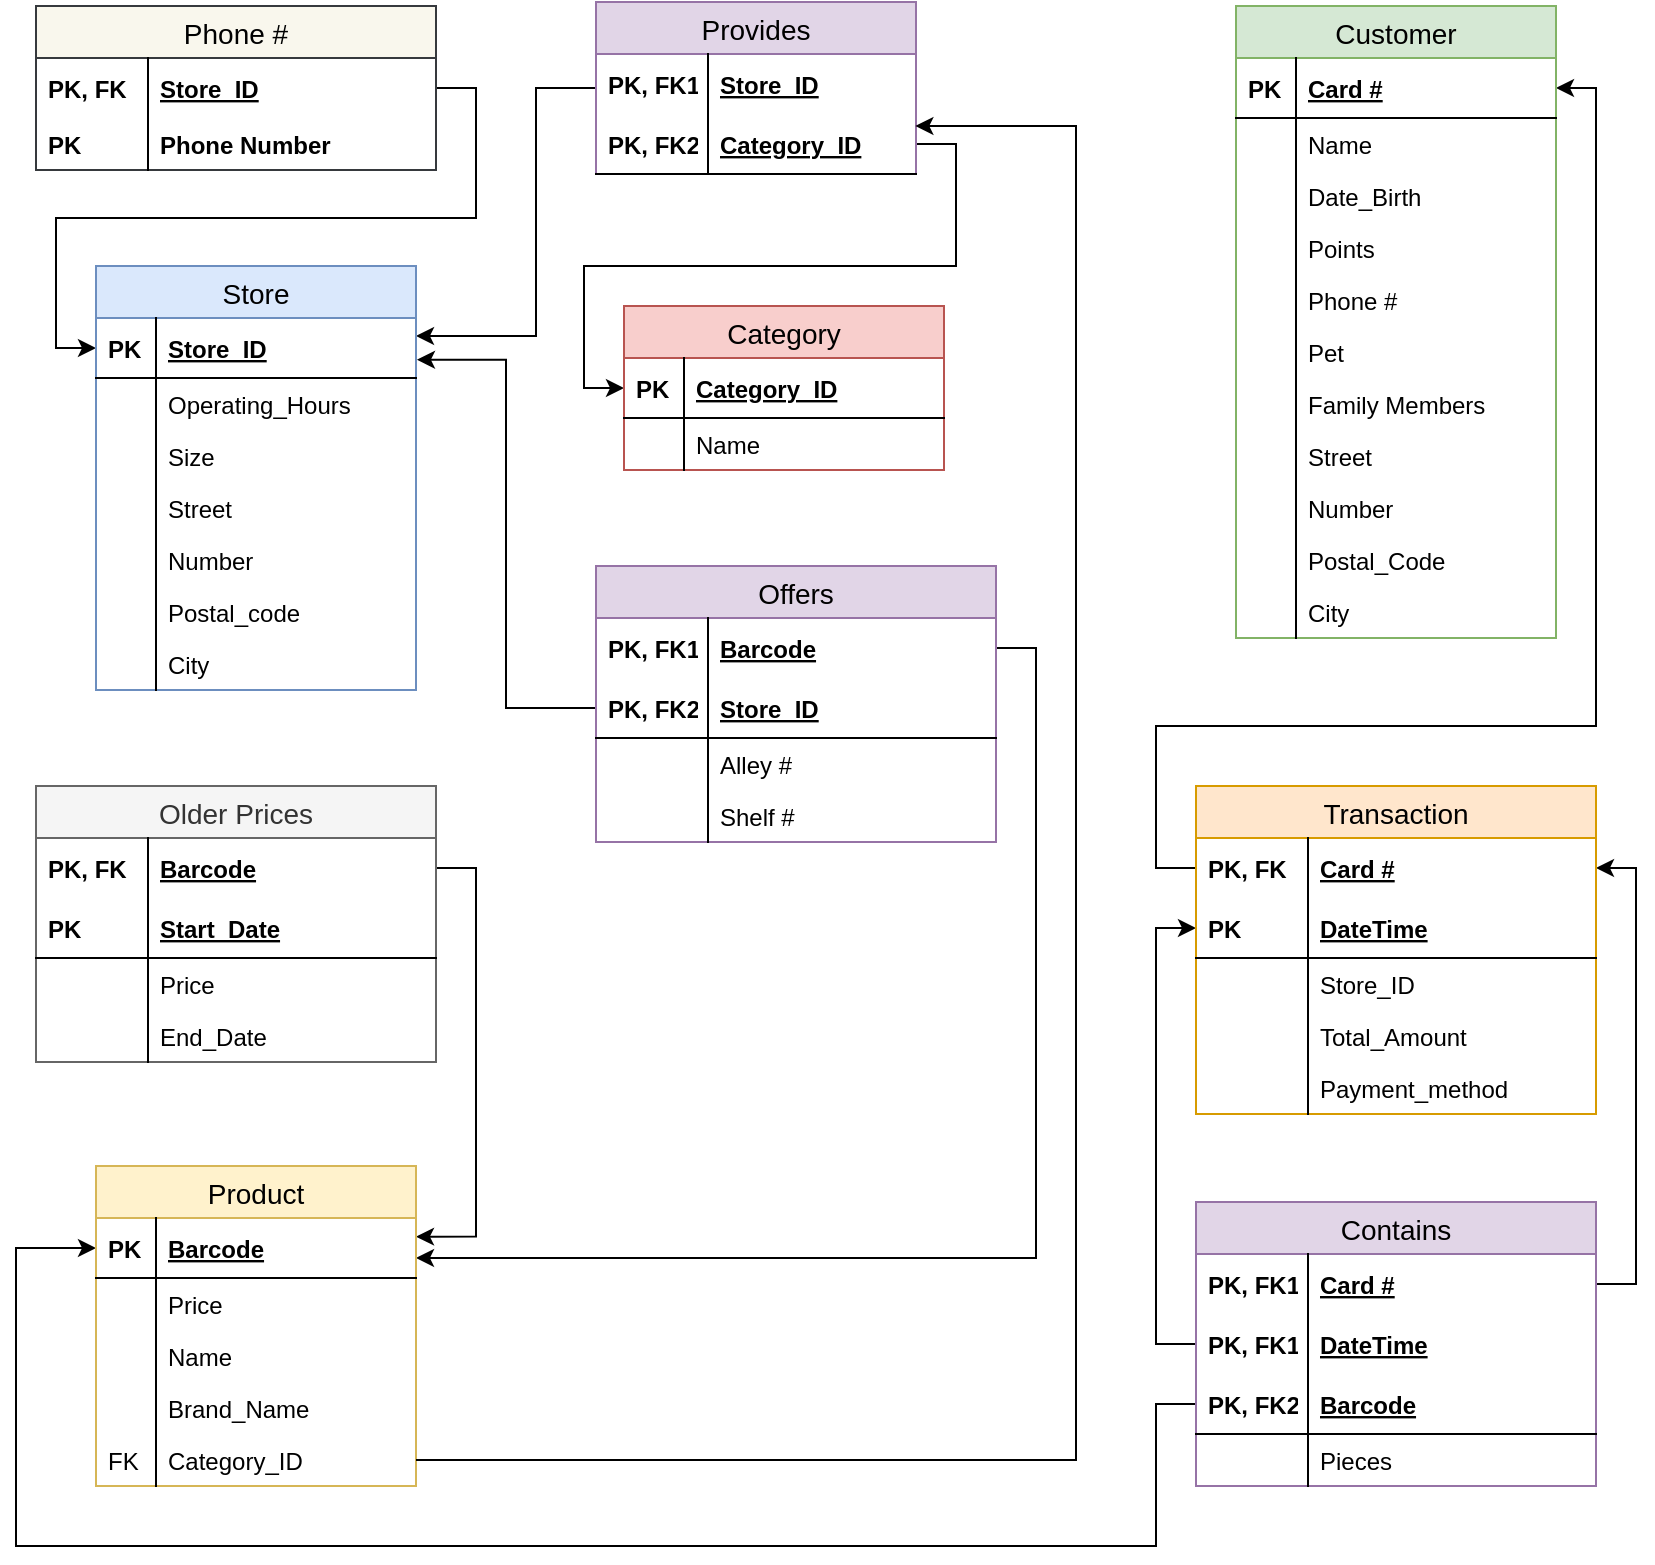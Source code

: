 <mxfile version="13.1.3" type="device"><diagram id="TGcDrDsY1pUwXdb_8PFH" name="Page-1"><mxGraphModel dx="1422" dy="800" grid="1" gridSize="10" guides="1" tooltips="1" connect="1" arrows="1" fold="1" page="1" pageScale="1" pageWidth="1169" pageHeight="827" math="0" shadow="0"><root><mxCell id="0"/><mxCell id="1" parent="0"/><mxCell id="J6gE3vwQ6Ek0CMkjX5mu-17" style="edgeStyle=orthogonalEdgeStyle;rounded=0;orthogonalLoop=1;jettySize=auto;html=1;" parent="1" source="J6gE3vwQ6Ek0CMkjX5mu-9" target="gZ84MOp9ESfSLqNSN3KG-2" edge="1"><mxGeometry relative="1" as="geometry"/></mxCell><mxCell id="J6gE3vwQ6Ek0CMkjX5mu-24" style="edgeStyle=orthogonalEdgeStyle;rounded=0;orthogonalLoop=1;jettySize=auto;html=1;entryX=1;entryY=0.311;entryDx=0;entryDy=0;entryPerimeter=0;" parent="1" source="gZ84MOp9ESfSLqNSN3KG-91" target="gZ84MOp9ESfSLqNSN3KG-53" edge="1"><mxGeometry relative="1" as="geometry"/></mxCell><mxCell id="J6gE3vwQ6Ek0CMkjX5mu-29" style="edgeStyle=orthogonalEdgeStyle;rounded=0;orthogonalLoop=1;jettySize=auto;html=1;entryX=1;entryY=0.3;entryDx=0;entryDy=0;entryPerimeter=0;" parent="1" source="gZ84MOp9ESfSLqNSN3KG-159" target="gZ84MOp9ESfSLqNSN3KG-2" edge="1"><mxGeometry relative="1" as="geometry"><mxPoint x="420" y="195" as="targetPoint"/><Array as="points"><mxPoint x="460" y="71"/><mxPoint x="460" y="195"/></Array></mxGeometry></mxCell><mxCell id="J6gE3vwQ6Ek0CMkjX5mu-27" style="edgeStyle=orthogonalEdgeStyle;rounded=0;orthogonalLoop=1;jettySize=auto;html=1;" parent="1" source="gZ84MOp9ESfSLqNSN3KG-162" target="gZ84MOp9ESfSLqNSN3KG-66" edge="1"><mxGeometry relative="1" as="geometry"/></mxCell><mxCell id="J6gE3vwQ6Ek0CMkjX5mu-31" style="edgeStyle=orthogonalEdgeStyle;rounded=0;orthogonalLoop=1;jettySize=auto;html=1;entryX=1.003;entryY=0.695;entryDx=0;entryDy=0;entryPerimeter=0;" parent="1" source="gZ84MOp9ESfSLqNSN3KG-151" target="gZ84MOp9ESfSLqNSN3KG-2" edge="1"><mxGeometry relative="1" as="geometry"/></mxCell><mxCell id="J6gE3vwQ6Ek0CMkjX5mu-33" style="edgeStyle=orthogonalEdgeStyle;rounded=0;orthogonalLoop=1;jettySize=auto;html=1;" parent="1" source="gZ84MOp9ESfSLqNSN3KG-149" edge="1"><mxGeometry relative="1" as="geometry"><mxPoint x="400" y="656" as="targetPoint"/><Array as="points"><mxPoint x="710" y="351"/><mxPoint x="710" y="656"/></Array></mxGeometry></mxCell><mxCell id="J6gE3vwQ6Ek0CMkjX5mu-34" style="edgeStyle=orthogonalEdgeStyle;rounded=0;orthogonalLoop=1;jettySize=auto;html=1;entryX=1;entryY=0.5;entryDx=0;entryDy=0;" parent="1" source="gZ84MOp9ESfSLqNSN3KG-103" target="gZ84MOp9ESfSLqNSN3KG-28" edge="1"><mxGeometry relative="1" as="geometry"><Array as="points"><mxPoint x="770" y="461"/><mxPoint x="770" y="390"/><mxPoint x="990" y="390"/><mxPoint x="990" y="71"/></Array></mxGeometry></mxCell><mxCell id="J6gE3vwQ6Ek0CMkjX5mu-36" style="edgeStyle=orthogonalEdgeStyle;rounded=0;orthogonalLoop=1;jettySize=auto;html=1;entryX=0;entryY=0.5;entryDx=0;entryDy=0;" parent="1" source="gZ84MOp9ESfSLqNSN3KG-166" target="gZ84MOp9ESfSLqNSN3KG-105" edge="1"><mxGeometry relative="1" as="geometry"><Array as="points"><mxPoint x="770" y="699"/><mxPoint x="770" y="491"/></Array></mxGeometry></mxCell><mxCell id="J6gE3vwQ6Ek0CMkjX5mu-35" style="edgeStyle=orthogonalEdgeStyle;rounded=0;orthogonalLoop=1;jettySize=auto;html=1;entryX=1;entryY=0.5;entryDx=0;entryDy=0;" parent="1" source="gZ84MOp9ESfSLqNSN3KG-167" target="gZ84MOp9ESfSLqNSN3KG-103" edge="1"><mxGeometry relative="1" as="geometry"><Array as="points"><mxPoint x="1010" y="669"/><mxPoint x="1010" y="461"/></Array></mxGeometry></mxCell><mxCell id="J6gE3vwQ6Ek0CMkjX5mu-37" style="edgeStyle=orthogonalEdgeStyle;rounded=0;orthogonalLoop=1;jettySize=auto;html=1;" parent="1" source="gZ84MOp9ESfSLqNSN3KG-173" target="gZ84MOp9ESfSLqNSN3KG-53" edge="1"><mxGeometry relative="1" as="geometry"><Array as="points"><mxPoint x="770" y="729"/><mxPoint x="770" y="800"/><mxPoint x="200" y="800"/><mxPoint x="200" y="651"/></Array></mxGeometry></mxCell><mxCell id="J6gE3vwQ6Ek0CMkjX5mu-8" value="Phone #" style="swimlane;fontStyle=0;childLayout=stackLayout;horizontal=1;startSize=26;horizontalStack=0;resizeParent=1;resizeParentMax=0;resizeLast=0;collapsible=1;marginBottom=0;align=center;fontSize=14;fillColor=#f9f7ed;strokeColor=#36393d;" parent="1" vertex="1"><mxGeometry x="210" y="30" width="200" height="82" as="geometry"/></mxCell><mxCell id="J6gE3vwQ6Ek0CMkjX5mu-9" value="Store_ID" style="shape=partialRectangle;top=0;left=0;right=0;bottom=0;align=left;verticalAlign=middle;fillColor=none;spacingLeft=60;spacingRight=4;overflow=hidden;rotatable=0;points=[[0,0.5],[1,0.5]];portConstraint=eastwest;dropTarget=0;fontStyle=5;fontSize=12;" parent="J6gE3vwQ6Ek0CMkjX5mu-8" vertex="1"><mxGeometry y="26" width="200" height="30" as="geometry"/></mxCell><mxCell id="J6gE3vwQ6Ek0CMkjX5mu-10" value="PK, FK" style="shape=partialRectangle;fontStyle=1;top=0;left=0;bottom=0;fillColor=none;align=left;verticalAlign=middle;spacingLeft=4;spacingRight=4;overflow=hidden;rotatable=0;points=[];portConstraint=eastwest;part=1;fontSize=12;" parent="J6gE3vwQ6Ek0CMkjX5mu-9" vertex="1" connectable="0"><mxGeometry width="56" height="30" as="geometry"/></mxCell><mxCell id="J6gE3vwQ6Ek0CMkjX5mu-13" value="Phone Number" style="shape=partialRectangle;top=0;left=0;right=0;bottom=0;align=left;verticalAlign=top;fillColor=none;spacingLeft=60;spacingRight=4;overflow=hidden;rotatable=0;points=[[0,0.5],[1,0.5]];portConstraint=eastwest;dropTarget=0;fontSize=12;fontStyle=1" parent="J6gE3vwQ6Ek0CMkjX5mu-8" vertex="1"><mxGeometry y="56" width="200" height="26" as="geometry"/></mxCell><mxCell id="J6gE3vwQ6Ek0CMkjX5mu-14" value="PK" style="shape=partialRectangle;top=0;left=0;bottom=0;fillColor=none;align=left;verticalAlign=top;spacingLeft=4;spacingRight=4;overflow=hidden;rotatable=0;points=[];portConstraint=eastwest;part=1;fontSize=12;fontStyle=1" parent="J6gE3vwQ6Ek0CMkjX5mu-13" vertex="1" connectable="0"><mxGeometry width="56" height="26" as="geometry"/></mxCell><mxCell id="gZ84MOp9ESfSLqNSN3KG-1" value="Store" style="swimlane;fontStyle=0;childLayout=stackLayout;horizontal=1;startSize=26;horizontalStack=0;resizeParent=1;resizeParentMax=0;resizeLast=0;collapsible=1;marginBottom=0;align=center;fontSize=14;fillColor=#dae8fc;strokeColor=#6c8ebf;" parent="1" vertex="1"><mxGeometry x="240" y="160" width="160" height="212" as="geometry"/></mxCell><mxCell id="gZ84MOp9ESfSLqNSN3KG-2" value="Store_ID" style="shape=partialRectangle;top=0;left=0;right=0;bottom=1;align=left;verticalAlign=middle;fillColor=none;spacingLeft=34;spacingRight=4;overflow=hidden;rotatable=0;points=[[0,0.5],[1,0.5]];portConstraint=eastwest;dropTarget=0;fontStyle=5;fontSize=12;" parent="gZ84MOp9ESfSLqNSN3KG-1" vertex="1"><mxGeometry y="26" width="160" height="30" as="geometry"/></mxCell><mxCell id="gZ84MOp9ESfSLqNSN3KG-3" value="PK" style="shape=partialRectangle;top=0;left=0;bottom=0;fillColor=none;align=left;verticalAlign=middle;spacingLeft=4;spacingRight=4;overflow=hidden;rotatable=0;points=[];portConstraint=eastwest;part=1;fontSize=12;fontStyle=1" parent="gZ84MOp9ESfSLqNSN3KG-2" vertex="1" connectable="0"><mxGeometry width="30" height="30" as="geometry"/></mxCell><mxCell id="gZ84MOp9ESfSLqNSN3KG-4" value="Operating_Hours" style="shape=partialRectangle;top=0;left=0;right=0;bottom=0;align=left;verticalAlign=top;fillColor=none;spacingLeft=34;spacingRight=4;overflow=hidden;rotatable=0;points=[[0,0.5],[1,0.5]];portConstraint=eastwest;dropTarget=0;fontSize=12;" parent="gZ84MOp9ESfSLqNSN3KG-1" vertex="1"><mxGeometry y="56" width="160" height="26" as="geometry"/></mxCell><mxCell id="gZ84MOp9ESfSLqNSN3KG-5" value="" style="shape=partialRectangle;top=0;left=0;bottom=0;fillColor=none;align=left;verticalAlign=top;spacingLeft=4;spacingRight=4;overflow=hidden;rotatable=0;points=[];portConstraint=eastwest;part=1;fontSize=12;" parent="gZ84MOp9ESfSLqNSN3KG-4" vertex="1" connectable="0"><mxGeometry width="30" height="26" as="geometry"/></mxCell><mxCell id="gZ84MOp9ESfSLqNSN3KG-16" value="Size" style="shape=partialRectangle;top=0;left=0;right=0;bottom=0;align=left;verticalAlign=top;fillColor=none;spacingLeft=34;spacingRight=4;overflow=hidden;rotatable=0;points=[[0,0.5],[1,0.5]];portConstraint=eastwest;dropTarget=0;fontSize=12;" parent="gZ84MOp9ESfSLqNSN3KG-1" vertex="1"><mxGeometry y="82" width="160" height="26" as="geometry"/></mxCell><mxCell id="gZ84MOp9ESfSLqNSN3KG-17" value="" style="shape=partialRectangle;top=0;left=0;bottom=0;fillColor=none;align=left;verticalAlign=top;spacingLeft=4;spacingRight=4;overflow=hidden;rotatable=0;points=[];portConstraint=eastwest;part=1;fontSize=12;" parent="gZ84MOp9ESfSLqNSN3KG-16" vertex="1" connectable="0"><mxGeometry width="30" height="26" as="geometry"/></mxCell><mxCell id="gZ84MOp9ESfSLqNSN3KG-6" value="Street" style="shape=partialRectangle;top=0;left=0;right=0;bottom=0;align=left;verticalAlign=top;fillColor=none;spacingLeft=34;spacingRight=4;overflow=hidden;rotatable=0;points=[[0,0.5],[1,0.5]];portConstraint=eastwest;dropTarget=0;fontSize=12;" parent="gZ84MOp9ESfSLqNSN3KG-1" vertex="1"><mxGeometry y="108" width="160" height="26" as="geometry"/></mxCell><mxCell id="gZ84MOp9ESfSLqNSN3KG-7" value="" style="shape=partialRectangle;top=0;left=0;bottom=0;fillColor=none;align=left;verticalAlign=top;spacingLeft=4;spacingRight=4;overflow=hidden;rotatable=0;points=[];portConstraint=eastwest;part=1;fontSize=12;" parent="gZ84MOp9ESfSLqNSN3KG-6" vertex="1" connectable="0"><mxGeometry width="30" height="26" as="geometry"/></mxCell><mxCell id="gZ84MOp9ESfSLqNSN3KG-12" value="Number" style="shape=partialRectangle;top=0;left=0;right=0;bottom=0;align=left;verticalAlign=top;fillColor=none;spacingLeft=34;spacingRight=4;overflow=hidden;rotatable=0;points=[[0,0.5],[1,0.5]];portConstraint=eastwest;dropTarget=0;fontSize=12;" parent="gZ84MOp9ESfSLqNSN3KG-1" vertex="1"><mxGeometry y="134" width="160" height="26" as="geometry"/></mxCell><mxCell id="gZ84MOp9ESfSLqNSN3KG-13" value="" style="shape=partialRectangle;top=0;left=0;bottom=0;fillColor=none;align=left;verticalAlign=top;spacingLeft=4;spacingRight=4;overflow=hidden;rotatable=0;points=[];portConstraint=eastwest;part=1;fontSize=12;" parent="gZ84MOp9ESfSLqNSN3KG-12" vertex="1" connectable="0"><mxGeometry width="30" height="26" as="geometry"/></mxCell><mxCell id="gZ84MOp9ESfSLqNSN3KG-14" value="Postal_code" style="shape=partialRectangle;top=0;left=0;right=0;bottom=0;align=left;verticalAlign=top;fillColor=none;spacingLeft=34;spacingRight=4;overflow=hidden;rotatable=0;points=[[0,0.5],[1,0.5]];portConstraint=eastwest;dropTarget=0;fontSize=12;" parent="gZ84MOp9ESfSLqNSN3KG-1" vertex="1"><mxGeometry y="160" width="160" height="26" as="geometry"/></mxCell><mxCell id="gZ84MOp9ESfSLqNSN3KG-15" value="" style="shape=partialRectangle;top=0;left=0;bottom=0;fillColor=none;align=left;verticalAlign=top;spacingLeft=4;spacingRight=4;overflow=hidden;rotatable=0;points=[];portConstraint=eastwest;part=1;fontSize=12;" parent="gZ84MOp9ESfSLqNSN3KG-14" vertex="1" connectable="0"><mxGeometry width="30" height="26" as="geometry"/></mxCell><mxCell id="gZ84MOp9ESfSLqNSN3KG-8" value="City" style="shape=partialRectangle;top=0;left=0;right=0;bottom=0;align=left;verticalAlign=top;fillColor=none;spacingLeft=34;spacingRight=4;overflow=hidden;rotatable=0;points=[[0,0.5],[1,0.5]];portConstraint=eastwest;dropTarget=0;fontSize=12;" parent="gZ84MOp9ESfSLqNSN3KG-1" vertex="1"><mxGeometry y="186" width="160" height="26" as="geometry"/></mxCell><mxCell id="gZ84MOp9ESfSLqNSN3KG-9" value="" style="shape=partialRectangle;top=0;left=0;bottom=0;fillColor=none;align=left;verticalAlign=top;spacingLeft=4;spacingRight=4;overflow=hidden;rotatable=0;points=[];portConstraint=eastwest;part=1;fontSize=12;" parent="gZ84MOp9ESfSLqNSN3KG-8" vertex="1" connectable="0"><mxGeometry width="30" height="26" as="geometry"/></mxCell><mxCell id="gZ84MOp9ESfSLqNSN3KG-90" value="Older Prices" style="swimlane;fontStyle=0;childLayout=stackLayout;horizontal=1;startSize=26;horizontalStack=0;resizeParent=1;resizeParentMax=0;resizeLast=0;collapsible=1;marginBottom=0;align=center;fontSize=14;fillColor=#f5f5f5;strokeColor=#666666;fontColor=#333333;" parent="1" vertex="1"><mxGeometry x="210" y="420" width="200" height="138" as="geometry"/></mxCell><mxCell id="gZ84MOp9ESfSLqNSN3KG-91" value="Barcode" style="shape=partialRectangle;top=0;left=0;right=0;bottom=0;align=left;verticalAlign=middle;fillColor=none;spacingLeft=60;spacingRight=4;overflow=hidden;rotatable=0;points=[[0,0.5],[1,0.5]];portConstraint=eastwest;dropTarget=0;fontStyle=5;fontSize=12;" parent="gZ84MOp9ESfSLqNSN3KG-90" vertex="1"><mxGeometry y="26" width="200" height="30" as="geometry"/></mxCell><mxCell id="gZ84MOp9ESfSLqNSN3KG-92" value="PK, FK" style="shape=partialRectangle;fontStyle=1;top=0;left=0;bottom=0;fillColor=none;align=left;verticalAlign=middle;spacingLeft=4;spacingRight=4;overflow=hidden;rotatable=0;points=[];portConstraint=eastwest;part=1;fontSize=12;" parent="gZ84MOp9ESfSLqNSN3KG-91" vertex="1" connectable="0"><mxGeometry width="56" height="30" as="geometry"/></mxCell><mxCell id="gZ84MOp9ESfSLqNSN3KG-93" value="Start_Date" style="shape=partialRectangle;top=0;left=0;right=0;bottom=1;align=left;verticalAlign=middle;fillColor=none;spacingLeft=60;spacingRight=4;overflow=hidden;rotatable=0;points=[[0,0.5],[1,0.5]];portConstraint=eastwest;dropTarget=0;fontStyle=5;fontSize=12;" parent="gZ84MOp9ESfSLqNSN3KG-90" vertex="1"><mxGeometry y="56" width="200" height="30" as="geometry"/></mxCell><mxCell id="gZ84MOp9ESfSLqNSN3KG-94" value="PK" style="shape=partialRectangle;fontStyle=1;top=0;left=0;bottom=0;fillColor=none;align=left;verticalAlign=middle;spacingLeft=4;spacingRight=4;overflow=hidden;rotatable=0;points=[];portConstraint=eastwest;part=1;fontSize=12;" parent="gZ84MOp9ESfSLqNSN3KG-93" vertex="1" connectable="0"><mxGeometry width="56" height="30" as="geometry"/></mxCell><mxCell id="gZ84MOp9ESfSLqNSN3KG-95" value="Price" style="shape=partialRectangle;top=0;left=0;right=0;bottom=0;align=left;verticalAlign=top;fillColor=none;spacingLeft=60;spacingRight=4;overflow=hidden;rotatable=0;points=[[0,0.5],[1,0.5]];portConstraint=eastwest;dropTarget=0;fontSize=12;" parent="gZ84MOp9ESfSLqNSN3KG-90" vertex="1"><mxGeometry y="86" width="200" height="26" as="geometry"/></mxCell><mxCell id="gZ84MOp9ESfSLqNSN3KG-96" value="" style="shape=partialRectangle;top=0;left=0;bottom=0;fillColor=none;align=left;verticalAlign=top;spacingLeft=4;spacingRight=4;overflow=hidden;rotatable=0;points=[];portConstraint=eastwest;part=1;fontSize=12;" parent="gZ84MOp9ESfSLqNSN3KG-95" vertex="1" connectable="0"><mxGeometry width="56" height="26" as="geometry"/></mxCell><mxCell id="gZ84MOp9ESfSLqNSN3KG-98" value="End_Date" style="shape=partialRectangle;top=0;left=0;right=0;bottom=0;align=left;verticalAlign=top;fillColor=none;spacingLeft=60;spacingRight=4;overflow=hidden;rotatable=0;points=[[0,0.5],[1,0.5]];portConstraint=eastwest;dropTarget=0;fontSize=12;" parent="gZ84MOp9ESfSLqNSN3KG-90" vertex="1"><mxGeometry y="112" width="200" height="26" as="geometry"/></mxCell><mxCell id="gZ84MOp9ESfSLqNSN3KG-99" value="" style="shape=partialRectangle;top=0;left=0;bottom=0;fillColor=none;align=left;verticalAlign=top;spacingLeft=4;spacingRight=4;overflow=hidden;rotatable=0;points=[];portConstraint=eastwest;part=1;fontSize=12;" parent="gZ84MOp9ESfSLqNSN3KG-98" vertex="1" connectable="0"><mxGeometry width="56" height="26" as="geometry"/></mxCell><mxCell id="gZ84MOp9ESfSLqNSN3KG-52" value="Product" style="swimlane;fontStyle=0;childLayout=stackLayout;horizontal=1;startSize=26;horizontalStack=0;resizeParent=1;resizeParentMax=0;resizeLast=0;collapsible=1;marginBottom=0;align=center;fontSize=14;fillColor=#fff2cc;strokeColor=#d6b656;" parent="1" vertex="1"><mxGeometry x="240" y="610" width="160" height="160" as="geometry"/></mxCell><mxCell id="gZ84MOp9ESfSLqNSN3KG-53" value="Barcode" style="shape=partialRectangle;top=0;left=0;right=0;bottom=1;align=left;verticalAlign=middle;fillColor=none;spacingLeft=34;spacingRight=4;overflow=hidden;rotatable=0;points=[[0,0.5],[1,0.5]];portConstraint=eastwest;dropTarget=0;fontStyle=5;fontSize=12;" parent="gZ84MOp9ESfSLqNSN3KG-52" vertex="1"><mxGeometry y="26" width="160" height="30" as="geometry"/></mxCell><mxCell id="gZ84MOp9ESfSLqNSN3KG-54" value="PK" style="shape=partialRectangle;top=0;left=0;bottom=0;fillColor=none;align=left;verticalAlign=middle;spacingLeft=4;spacingRight=4;overflow=hidden;rotatable=0;points=[];portConstraint=eastwest;part=1;fontSize=12;fontStyle=1" parent="gZ84MOp9ESfSLqNSN3KG-53" vertex="1" connectable="0"><mxGeometry width="30" height="30" as="geometry"/></mxCell><mxCell id="gZ84MOp9ESfSLqNSN3KG-55" value="Price" style="shape=partialRectangle;top=0;left=0;right=0;bottom=0;align=left;verticalAlign=top;fillColor=none;spacingLeft=34;spacingRight=4;overflow=hidden;rotatable=0;points=[[0,0.5],[1,0.5]];portConstraint=eastwest;dropTarget=0;fontSize=12;" parent="gZ84MOp9ESfSLqNSN3KG-52" vertex="1"><mxGeometry y="56" width="160" height="26" as="geometry"/></mxCell><mxCell id="gZ84MOp9ESfSLqNSN3KG-56" value="" style="shape=partialRectangle;top=0;left=0;bottom=0;fillColor=none;align=left;verticalAlign=top;spacingLeft=4;spacingRight=4;overflow=hidden;rotatable=0;points=[];portConstraint=eastwest;part=1;fontSize=12;" parent="gZ84MOp9ESfSLqNSN3KG-55" vertex="1" connectable="0"><mxGeometry width="30" height="26" as="geometry"/></mxCell><mxCell id="gZ84MOp9ESfSLqNSN3KG-57" value="Name" style="shape=partialRectangle;top=0;left=0;right=0;bottom=0;align=left;verticalAlign=top;fillColor=none;spacingLeft=34;spacingRight=4;overflow=hidden;rotatable=0;points=[[0,0.5],[1,0.5]];portConstraint=eastwest;dropTarget=0;fontSize=12;" parent="gZ84MOp9ESfSLqNSN3KG-52" vertex="1"><mxGeometry y="82" width="160" height="26" as="geometry"/></mxCell><mxCell id="gZ84MOp9ESfSLqNSN3KG-58" value="" style="shape=partialRectangle;top=0;left=0;bottom=0;fillColor=none;align=left;verticalAlign=top;spacingLeft=4;spacingRight=4;overflow=hidden;rotatable=0;points=[];portConstraint=eastwest;part=1;fontSize=12;" parent="gZ84MOp9ESfSLqNSN3KG-57" vertex="1" connectable="0"><mxGeometry width="30" height="26" as="geometry"/></mxCell><mxCell id="gZ84MOp9ESfSLqNSN3KG-59" value="Brand_Name" style="shape=partialRectangle;top=0;left=0;right=0;bottom=0;align=left;verticalAlign=top;fillColor=none;spacingLeft=34;spacingRight=4;overflow=hidden;rotatable=0;points=[[0,0.5],[1,0.5]];portConstraint=eastwest;dropTarget=0;fontSize=12;" parent="gZ84MOp9ESfSLqNSN3KG-52" vertex="1"><mxGeometry y="108" width="160" height="26" as="geometry"/></mxCell><mxCell id="gZ84MOp9ESfSLqNSN3KG-60" value="" style="shape=partialRectangle;top=0;left=0;bottom=0;fillColor=none;align=left;verticalAlign=top;spacingLeft=4;spacingRight=4;overflow=hidden;rotatable=0;points=[];portConstraint=eastwest;part=1;fontSize=12;" parent="gZ84MOp9ESfSLqNSN3KG-59" vertex="1" connectable="0"><mxGeometry width="30" height="26" as="geometry"/></mxCell><mxCell id="gZ84MOp9ESfSLqNSN3KG-130" value="Category_ID" style="shape=partialRectangle;top=0;left=0;right=0;bottom=0;align=left;verticalAlign=top;fillColor=none;spacingLeft=34;spacingRight=4;overflow=hidden;rotatable=0;points=[[0,0.5],[1,0.5]];portConstraint=eastwest;dropTarget=0;fontSize=12;" parent="gZ84MOp9ESfSLqNSN3KG-52" vertex="1"><mxGeometry y="134" width="160" height="26" as="geometry"/></mxCell><mxCell id="gZ84MOp9ESfSLqNSN3KG-131" value="FK" style="shape=partialRectangle;top=0;left=0;bottom=0;fillColor=none;align=left;verticalAlign=top;spacingLeft=4;spacingRight=4;overflow=hidden;rotatable=0;points=[];portConstraint=eastwest;part=1;fontSize=12;" parent="gZ84MOp9ESfSLqNSN3KG-130" vertex="1" connectable="0"><mxGeometry width="30" height="26" as="geometry"/></mxCell><mxCell id="gZ84MOp9ESfSLqNSN3KG-159" value="Provides" style="swimlane;fontStyle=0;childLayout=stackLayout;horizontal=1;startSize=26;horizontalStack=0;resizeParent=1;resizeParentMax=0;resizeLast=0;collapsible=1;marginBottom=0;align=center;fontSize=14;fillColor=#e1d5e7;strokeColor=#9673a6;" parent="1" vertex="1"><mxGeometry x="490" y="28" width="160" height="86" as="geometry"/></mxCell><mxCell id="gZ84MOp9ESfSLqNSN3KG-160" value="Store_ID" style="shape=partialRectangle;top=0;left=0;right=0;bottom=0;align=left;verticalAlign=middle;fillColor=none;spacingLeft=60;spacingRight=4;overflow=hidden;rotatable=0;points=[[0,0.5],[1,0.5]];portConstraint=eastwest;dropTarget=0;fontStyle=5;fontSize=12;" parent="gZ84MOp9ESfSLqNSN3KG-159" vertex="1"><mxGeometry y="26" width="160" height="30" as="geometry"/></mxCell><mxCell id="gZ84MOp9ESfSLqNSN3KG-161" value="PK, FK1" style="shape=partialRectangle;fontStyle=1;top=0;left=0;bottom=0;fillColor=none;align=left;verticalAlign=middle;spacingLeft=4;spacingRight=4;overflow=hidden;rotatable=0;points=[];portConstraint=eastwest;part=1;fontSize=12;" parent="gZ84MOp9ESfSLqNSN3KG-160" vertex="1" connectable="0"><mxGeometry width="56" height="30" as="geometry"/></mxCell><mxCell id="gZ84MOp9ESfSLqNSN3KG-162" value="Category_ID" style="shape=partialRectangle;top=0;left=0;right=0;bottom=1;align=left;verticalAlign=middle;fillColor=none;spacingLeft=60;spacingRight=4;overflow=hidden;rotatable=0;points=[[0,0.5],[1,0.5]];portConstraint=eastwest;dropTarget=0;fontStyle=5;fontSize=12;" parent="gZ84MOp9ESfSLqNSN3KG-159" vertex="1"><mxGeometry y="56" width="160" height="30" as="geometry"/></mxCell><mxCell id="gZ84MOp9ESfSLqNSN3KG-163" value="PK, FK2" style="shape=partialRectangle;fontStyle=1;top=0;left=0;bottom=0;fillColor=none;align=left;verticalAlign=middle;spacingLeft=4;spacingRight=4;overflow=hidden;rotatable=0;points=[];portConstraint=eastwest;part=1;fontSize=12;" parent="gZ84MOp9ESfSLqNSN3KG-162" vertex="1" connectable="0"><mxGeometry width="56" height="30" as="geometry"/></mxCell><mxCell id="gZ84MOp9ESfSLqNSN3KG-148" value="Offers" style="swimlane;fontStyle=0;childLayout=stackLayout;horizontal=1;startSize=26;horizontalStack=0;resizeParent=1;resizeParentMax=0;resizeLast=0;collapsible=1;marginBottom=0;align=center;fontSize=14;fillColor=#e1d5e7;strokeColor=#9673a6;" parent="1" vertex="1"><mxGeometry x="490" y="310" width="200" height="138" as="geometry"/></mxCell><mxCell id="gZ84MOp9ESfSLqNSN3KG-149" value="Barcode" style="shape=partialRectangle;top=0;left=0;right=0;bottom=0;align=left;verticalAlign=middle;fillColor=none;spacingLeft=60;spacingRight=4;overflow=hidden;rotatable=0;points=[[0,0.5],[1,0.5]];portConstraint=eastwest;dropTarget=0;fontStyle=5;fontSize=12;" parent="gZ84MOp9ESfSLqNSN3KG-148" vertex="1"><mxGeometry y="26" width="200" height="30" as="geometry"/></mxCell><mxCell id="gZ84MOp9ESfSLqNSN3KG-150" value="PK, FK1" style="shape=partialRectangle;fontStyle=1;top=0;left=0;bottom=0;fillColor=none;align=left;verticalAlign=middle;spacingLeft=4;spacingRight=4;overflow=hidden;rotatable=0;points=[];portConstraint=eastwest;part=1;fontSize=12;" parent="gZ84MOp9ESfSLqNSN3KG-149" vertex="1" connectable="0"><mxGeometry width="56" height="30" as="geometry"/></mxCell><mxCell id="gZ84MOp9ESfSLqNSN3KG-151" value="Store_ID" style="shape=partialRectangle;top=0;left=0;right=0;bottom=1;align=left;verticalAlign=middle;fillColor=none;spacingLeft=60;spacingRight=4;overflow=hidden;rotatable=0;points=[[0,0.5],[1,0.5]];portConstraint=eastwest;dropTarget=0;fontStyle=5;fontSize=12;" parent="gZ84MOp9ESfSLqNSN3KG-148" vertex="1"><mxGeometry y="56" width="200" height="30" as="geometry"/></mxCell><mxCell id="gZ84MOp9ESfSLqNSN3KG-152" value="PK, FK2" style="shape=partialRectangle;fontStyle=1;top=0;left=0;bottom=0;fillColor=none;align=left;verticalAlign=middle;spacingLeft=4;spacingRight=4;overflow=hidden;rotatable=0;points=[];portConstraint=eastwest;part=1;fontSize=12;" parent="gZ84MOp9ESfSLqNSN3KG-151" vertex="1" connectable="0"><mxGeometry width="56" height="30" as="geometry"/></mxCell><mxCell id="gZ84MOp9ESfSLqNSN3KG-153" value="Alley #" style="shape=partialRectangle;top=0;left=0;right=0;bottom=0;align=left;verticalAlign=top;fillColor=none;spacingLeft=60;spacingRight=4;overflow=hidden;rotatable=0;points=[[0,0.5],[1,0.5]];portConstraint=eastwest;dropTarget=0;fontSize=12;" parent="gZ84MOp9ESfSLqNSN3KG-148" vertex="1"><mxGeometry y="86" width="200" height="26" as="geometry"/></mxCell><mxCell id="gZ84MOp9ESfSLqNSN3KG-154" value="" style="shape=partialRectangle;top=0;left=0;bottom=0;fillColor=none;align=left;verticalAlign=top;spacingLeft=4;spacingRight=4;overflow=hidden;rotatable=0;points=[];portConstraint=eastwest;part=1;fontSize=12;" parent="gZ84MOp9ESfSLqNSN3KG-153" vertex="1" connectable="0"><mxGeometry width="56" height="26" as="geometry"/></mxCell><mxCell id="gZ84MOp9ESfSLqNSN3KG-155" value="Shelf #" style="shape=partialRectangle;top=0;left=0;right=0;bottom=0;align=left;verticalAlign=top;fillColor=none;spacingLeft=60;spacingRight=4;overflow=hidden;rotatable=0;points=[[0,0.5],[1,0.5]];portConstraint=eastwest;dropTarget=0;fontSize=12;" parent="gZ84MOp9ESfSLqNSN3KG-148" vertex="1"><mxGeometry y="112" width="200" height="26" as="geometry"/></mxCell><mxCell id="gZ84MOp9ESfSLqNSN3KG-156" value="" style="shape=partialRectangle;top=0;left=0;bottom=0;fillColor=none;align=left;verticalAlign=top;spacingLeft=4;spacingRight=4;overflow=hidden;rotatable=0;points=[];portConstraint=eastwest;part=1;fontSize=12;" parent="gZ84MOp9ESfSLqNSN3KG-155" vertex="1" connectable="0"><mxGeometry width="56" height="26" as="geometry"/></mxCell><mxCell id="gZ84MOp9ESfSLqNSN3KG-65" value="Category" style="swimlane;fontStyle=0;childLayout=stackLayout;horizontal=1;startSize=26;horizontalStack=0;resizeParent=1;resizeParentMax=0;resizeLast=0;collapsible=1;marginBottom=0;align=center;fontSize=14;fillColor=#f8cecc;strokeColor=#b85450;" parent="1" vertex="1"><mxGeometry x="504" y="180" width="160" height="82" as="geometry"/></mxCell><mxCell id="gZ84MOp9ESfSLqNSN3KG-66" value="Category_ID" style="shape=partialRectangle;top=0;left=0;right=0;bottom=1;align=left;verticalAlign=middle;fillColor=none;spacingLeft=34;spacingRight=4;overflow=hidden;rotatable=0;points=[[0,0.5],[1,0.5]];portConstraint=eastwest;dropTarget=0;fontStyle=5;fontSize=12;" parent="gZ84MOp9ESfSLqNSN3KG-65" vertex="1"><mxGeometry y="26" width="160" height="30" as="geometry"/></mxCell><mxCell id="gZ84MOp9ESfSLqNSN3KG-67" value="PK" style="shape=partialRectangle;top=0;left=0;bottom=0;fillColor=none;align=left;verticalAlign=middle;spacingLeft=4;spacingRight=4;overflow=hidden;rotatable=0;points=[];portConstraint=eastwest;part=1;fontSize=12;fontStyle=1" parent="gZ84MOp9ESfSLqNSN3KG-66" vertex="1" connectable="0"><mxGeometry width="30" height="30" as="geometry"/></mxCell><mxCell id="gZ84MOp9ESfSLqNSN3KG-68" value="Name" style="shape=partialRectangle;top=0;left=0;right=0;bottom=0;align=left;verticalAlign=top;fillColor=none;spacingLeft=34;spacingRight=4;overflow=hidden;rotatable=0;points=[[0,0.5],[1,0.5]];portConstraint=eastwest;dropTarget=0;fontSize=12;" parent="gZ84MOp9ESfSLqNSN3KG-65" vertex="1"><mxGeometry y="56" width="160" height="26" as="geometry"/></mxCell><mxCell id="gZ84MOp9ESfSLqNSN3KG-69" value="" style="shape=partialRectangle;top=0;left=0;bottom=0;fillColor=none;align=left;verticalAlign=top;spacingLeft=4;spacingRight=4;overflow=hidden;rotatable=0;points=[];portConstraint=eastwest;part=1;fontSize=12;" parent="gZ84MOp9ESfSLqNSN3KG-68" vertex="1" connectable="0"><mxGeometry width="30" height="26" as="geometry"/></mxCell><mxCell id="gZ84MOp9ESfSLqNSN3KG-27" value="Customer" style="swimlane;fontStyle=0;childLayout=stackLayout;horizontal=1;startSize=26;horizontalStack=0;resizeParent=1;resizeParentMax=0;resizeLast=0;collapsible=1;marginBottom=0;align=center;fontSize=14;fillColor=#d5e8d4;strokeColor=#82b366;" parent="1" vertex="1"><mxGeometry x="810" y="30" width="160" height="316" as="geometry"/></mxCell><mxCell id="gZ84MOp9ESfSLqNSN3KG-28" value="Card #" style="shape=partialRectangle;top=0;left=0;right=0;bottom=1;align=left;verticalAlign=middle;fillColor=none;spacingLeft=34;spacingRight=4;overflow=hidden;rotatable=0;points=[[0,0.5],[1,0.5]];portConstraint=eastwest;dropTarget=0;fontStyle=5;fontSize=12;" parent="gZ84MOp9ESfSLqNSN3KG-27" vertex="1"><mxGeometry y="26" width="160" height="30" as="geometry"/></mxCell><mxCell id="gZ84MOp9ESfSLqNSN3KG-29" value="PK" style="shape=partialRectangle;top=0;left=0;bottom=0;fillColor=none;align=left;verticalAlign=middle;spacingLeft=4;spacingRight=4;overflow=hidden;rotatable=0;points=[];portConstraint=eastwest;part=1;fontSize=12;fontStyle=1" parent="gZ84MOp9ESfSLqNSN3KG-28" vertex="1" connectable="0"><mxGeometry width="30" height="30" as="geometry"/></mxCell><mxCell id="gZ84MOp9ESfSLqNSN3KG-30" value="Name" style="shape=partialRectangle;top=0;left=0;right=0;bottom=0;align=left;verticalAlign=top;fillColor=none;spacingLeft=34;spacingRight=4;overflow=hidden;rotatable=0;points=[[0,0.5],[1,0.5]];portConstraint=eastwest;dropTarget=0;fontSize=12;" parent="gZ84MOp9ESfSLqNSN3KG-27" vertex="1"><mxGeometry y="56" width="160" height="26" as="geometry"/></mxCell><mxCell id="gZ84MOp9ESfSLqNSN3KG-31" value="" style="shape=partialRectangle;top=0;left=0;bottom=0;fillColor=none;align=left;verticalAlign=top;spacingLeft=4;spacingRight=4;overflow=hidden;rotatable=0;points=[];portConstraint=eastwest;part=1;fontSize=12;" parent="gZ84MOp9ESfSLqNSN3KG-30" vertex="1" connectable="0"><mxGeometry width="30" height="26" as="geometry"/></mxCell><mxCell id="gZ84MOp9ESfSLqNSN3KG-48" value="Date_Birth" style="shape=partialRectangle;top=0;left=0;right=0;bottom=0;align=left;verticalAlign=top;fillColor=none;spacingLeft=34;spacingRight=4;overflow=hidden;rotatable=0;points=[[0,0.5],[1,0.5]];portConstraint=eastwest;dropTarget=0;fontSize=12;" parent="gZ84MOp9ESfSLqNSN3KG-27" vertex="1"><mxGeometry y="82" width="160" height="26" as="geometry"/></mxCell><mxCell id="gZ84MOp9ESfSLqNSN3KG-49" value="" style="shape=partialRectangle;top=0;left=0;bottom=0;fillColor=none;align=left;verticalAlign=top;spacingLeft=4;spacingRight=4;overflow=hidden;rotatable=0;points=[];portConstraint=eastwest;part=1;fontSize=12;" parent="gZ84MOp9ESfSLqNSN3KG-48" vertex="1" connectable="0"><mxGeometry width="30" height="26" as="geometry"/></mxCell><mxCell id="gZ84MOp9ESfSLqNSN3KG-50" value="Points" style="shape=partialRectangle;top=0;left=0;right=0;bottom=0;align=left;verticalAlign=top;fillColor=none;spacingLeft=34;spacingRight=4;overflow=hidden;rotatable=0;points=[[0,0.5],[1,0.5]];portConstraint=eastwest;dropTarget=0;fontSize=12;" parent="gZ84MOp9ESfSLqNSN3KG-27" vertex="1"><mxGeometry y="108" width="160" height="26" as="geometry"/></mxCell><mxCell id="gZ84MOp9ESfSLqNSN3KG-51" value="" style="shape=partialRectangle;top=0;left=0;bottom=0;fillColor=none;align=left;verticalAlign=top;spacingLeft=4;spacingRight=4;overflow=hidden;rotatable=0;points=[];portConstraint=eastwest;part=1;fontSize=12;" parent="gZ84MOp9ESfSLqNSN3KG-50" vertex="1" connectable="0"><mxGeometry width="30" height="26" as="geometry"/></mxCell><mxCell id="gZ84MOp9ESfSLqNSN3KG-46" value="Phone #" style="shape=partialRectangle;top=0;left=0;right=0;bottom=0;align=left;verticalAlign=top;fillColor=none;spacingLeft=34;spacingRight=4;overflow=hidden;rotatable=0;points=[[0,0.5],[1,0.5]];portConstraint=eastwest;dropTarget=0;fontSize=12;" parent="gZ84MOp9ESfSLqNSN3KG-27" vertex="1"><mxGeometry y="134" width="160" height="26" as="geometry"/></mxCell><mxCell id="gZ84MOp9ESfSLqNSN3KG-47" value="" style="shape=partialRectangle;top=0;left=0;bottom=0;fillColor=none;align=left;verticalAlign=top;spacingLeft=4;spacingRight=4;overflow=hidden;rotatable=0;points=[];portConstraint=eastwest;part=1;fontSize=12;" parent="gZ84MOp9ESfSLqNSN3KG-46" vertex="1" connectable="0"><mxGeometry width="30" height="26" as="geometry"/></mxCell><mxCell id="gZ84MOp9ESfSLqNSN3KG-32" value="Pet" style="shape=partialRectangle;top=0;left=0;right=0;bottom=0;align=left;verticalAlign=top;fillColor=none;spacingLeft=34;spacingRight=4;overflow=hidden;rotatable=0;points=[[0,0.5],[1,0.5]];portConstraint=eastwest;dropTarget=0;fontSize=12;" parent="gZ84MOp9ESfSLqNSN3KG-27" vertex="1"><mxGeometry y="160" width="160" height="26" as="geometry"/></mxCell><mxCell id="gZ84MOp9ESfSLqNSN3KG-33" value="" style="shape=partialRectangle;top=0;left=0;bottom=0;fillColor=none;align=left;verticalAlign=top;spacingLeft=4;spacingRight=4;overflow=hidden;rotatable=0;points=[];portConstraint=eastwest;part=1;fontSize=12;" parent="gZ84MOp9ESfSLqNSN3KG-32" vertex="1" connectable="0"><mxGeometry width="30" height="26" as="geometry"/></mxCell><mxCell id="gZ84MOp9ESfSLqNSN3KG-34" value="Family Members" style="shape=partialRectangle;top=0;left=0;right=0;bottom=0;align=left;verticalAlign=top;fillColor=none;spacingLeft=34;spacingRight=4;overflow=hidden;rotatable=0;points=[[0,0.5],[1,0.5]];portConstraint=eastwest;dropTarget=0;fontSize=12;" parent="gZ84MOp9ESfSLqNSN3KG-27" vertex="1"><mxGeometry y="186" width="160" height="26" as="geometry"/></mxCell><mxCell id="gZ84MOp9ESfSLqNSN3KG-35" value="" style="shape=partialRectangle;top=0;left=0;bottom=0;fillColor=none;align=left;verticalAlign=top;spacingLeft=4;spacingRight=4;overflow=hidden;rotatable=0;points=[];portConstraint=eastwest;part=1;fontSize=12;" parent="gZ84MOp9ESfSLqNSN3KG-34" vertex="1" connectable="0"><mxGeometry width="30" height="26" as="geometry"/></mxCell><mxCell id="gZ84MOp9ESfSLqNSN3KG-38" value="Street" style="shape=partialRectangle;top=0;left=0;right=0;bottom=0;align=left;verticalAlign=top;fillColor=none;spacingLeft=34;spacingRight=4;overflow=hidden;rotatable=0;points=[[0,0.5],[1,0.5]];portConstraint=eastwest;dropTarget=0;fontSize=12;" parent="gZ84MOp9ESfSLqNSN3KG-27" vertex="1"><mxGeometry y="212" width="160" height="26" as="geometry"/></mxCell><mxCell id="gZ84MOp9ESfSLqNSN3KG-39" value="" style="shape=partialRectangle;top=0;left=0;bottom=0;fillColor=none;align=left;verticalAlign=top;spacingLeft=4;spacingRight=4;overflow=hidden;rotatable=0;points=[];portConstraint=eastwest;part=1;fontSize=12;" parent="gZ84MOp9ESfSLqNSN3KG-38" vertex="1" connectable="0"><mxGeometry width="30" height="26" as="geometry"/></mxCell><mxCell id="gZ84MOp9ESfSLqNSN3KG-40" value="Number" style="shape=partialRectangle;top=0;left=0;right=0;bottom=0;align=left;verticalAlign=top;fillColor=none;spacingLeft=34;spacingRight=4;overflow=hidden;rotatable=0;points=[[0,0.5],[1,0.5]];portConstraint=eastwest;dropTarget=0;fontSize=12;" parent="gZ84MOp9ESfSLqNSN3KG-27" vertex="1"><mxGeometry y="238" width="160" height="26" as="geometry"/></mxCell><mxCell id="gZ84MOp9ESfSLqNSN3KG-41" value="" style="shape=partialRectangle;top=0;left=0;bottom=0;fillColor=none;align=left;verticalAlign=top;spacingLeft=4;spacingRight=4;overflow=hidden;rotatable=0;points=[];portConstraint=eastwest;part=1;fontSize=12;" parent="gZ84MOp9ESfSLqNSN3KG-40" vertex="1" connectable="0"><mxGeometry width="30" height="26" as="geometry"/></mxCell><mxCell id="gZ84MOp9ESfSLqNSN3KG-42" value="Postal_Code" style="shape=partialRectangle;top=0;left=0;right=0;bottom=0;align=left;verticalAlign=top;fillColor=none;spacingLeft=34;spacingRight=4;overflow=hidden;rotatable=0;points=[[0,0.5],[1,0.5]];portConstraint=eastwest;dropTarget=0;fontSize=12;" parent="gZ84MOp9ESfSLqNSN3KG-27" vertex="1"><mxGeometry y="264" width="160" height="26" as="geometry"/></mxCell><mxCell id="gZ84MOp9ESfSLqNSN3KG-43" value="" style="shape=partialRectangle;top=0;left=0;bottom=0;fillColor=none;align=left;verticalAlign=top;spacingLeft=4;spacingRight=4;overflow=hidden;rotatable=0;points=[];portConstraint=eastwest;part=1;fontSize=12;" parent="gZ84MOp9ESfSLqNSN3KG-42" vertex="1" connectable="0"><mxGeometry width="30" height="26" as="geometry"/></mxCell><mxCell id="gZ84MOp9ESfSLqNSN3KG-44" value="City" style="shape=partialRectangle;top=0;left=0;right=0;bottom=0;align=left;verticalAlign=top;fillColor=none;spacingLeft=34;spacingRight=4;overflow=hidden;rotatable=0;points=[[0,0.5],[1,0.5]];portConstraint=eastwest;dropTarget=0;fontSize=12;" parent="gZ84MOp9ESfSLqNSN3KG-27" vertex="1"><mxGeometry y="290" width="160" height="26" as="geometry"/></mxCell><mxCell id="gZ84MOp9ESfSLqNSN3KG-45" value="" style="shape=partialRectangle;top=0;left=0;bottom=0;fillColor=none;align=left;verticalAlign=top;spacingLeft=4;spacingRight=4;overflow=hidden;rotatable=0;points=[];portConstraint=eastwest;part=1;fontSize=12;" parent="gZ84MOp9ESfSLqNSN3KG-44" vertex="1" connectable="0"><mxGeometry width="30" height="26" as="geometry"/></mxCell><mxCell id="gZ84MOp9ESfSLqNSN3KG-102" value="Transaction" style="swimlane;fontStyle=0;childLayout=stackLayout;horizontal=1;startSize=26;horizontalStack=0;resizeParent=1;resizeParentMax=0;resizeLast=0;collapsible=1;marginBottom=0;align=center;fontSize=14;fillColor=#ffe6cc;strokeColor=#d79b00;" parent="1" vertex="1"><mxGeometry x="790" y="420" width="200" height="164" as="geometry"/></mxCell><mxCell id="gZ84MOp9ESfSLqNSN3KG-103" value="Card #" style="shape=partialRectangle;top=0;left=0;right=0;bottom=0;align=left;verticalAlign=middle;fillColor=none;spacingLeft=60;spacingRight=4;overflow=hidden;rotatable=0;points=[[0,0.5],[1,0.5]];portConstraint=eastwest;dropTarget=0;fontStyle=5;fontSize=12;" parent="gZ84MOp9ESfSLqNSN3KG-102" vertex="1"><mxGeometry y="26" width="200" height="30" as="geometry"/></mxCell><mxCell id="gZ84MOp9ESfSLqNSN3KG-104" value="PK, FK" style="shape=partialRectangle;fontStyle=1;top=0;left=0;bottom=0;fillColor=none;align=left;verticalAlign=middle;spacingLeft=4;spacingRight=4;overflow=hidden;rotatable=0;points=[];portConstraint=eastwest;part=1;fontSize=12;" parent="gZ84MOp9ESfSLqNSN3KG-103" vertex="1" connectable="0"><mxGeometry width="56" height="30" as="geometry"/></mxCell><mxCell id="gZ84MOp9ESfSLqNSN3KG-105" value="DateTime" style="shape=partialRectangle;top=0;left=0;right=0;bottom=1;align=left;verticalAlign=middle;fillColor=none;spacingLeft=60;spacingRight=4;overflow=hidden;rotatable=0;points=[[0,0.5],[1,0.5]];portConstraint=eastwest;dropTarget=0;fontStyle=5;fontSize=12;" parent="gZ84MOp9ESfSLqNSN3KG-102" vertex="1"><mxGeometry y="56" width="200" height="30" as="geometry"/></mxCell><mxCell id="gZ84MOp9ESfSLqNSN3KG-106" value="PK" style="shape=partialRectangle;fontStyle=1;top=0;left=0;bottom=0;fillColor=none;align=left;verticalAlign=middle;spacingLeft=4;spacingRight=4;overflow=hidden;rotatable=0;points=[];portConstraint=eastwest;part=1;fontSize=12;" parent="gZ84MOp9ESfSLqNSN3KG-105" vertex="1" connectable="0"><mxGeometry width="56" height="30" as="geometry"/></mxCell><mxCell id="VN39mtuWeY7AHPOp_2i6-2" value="Store_ID" style="shape=partialRectangle;top=0;left=0;right=0;bottom=0;align=left;verticalAlign=top;fillColor=none;spacingLeft=60;spacingRight=4;overflow=hidden;rotatable=0;points=[[0,0.5],[1,0.5]];portConstraint=eastwest;dropTarget=0;fontSize=12;" vertex="1" parent="gZ84MOp9ESfSLqNSN3KG-102"><mxGeometry y="86" width="200" height="26" as="geometry"/></mxCell><mxCell id="VN39mtuWeY7AHPOp_2i6-3" value="" style="shape=partialRectangle;top=0;left=0;bottom=0;fillColor=none;align=left;verticalAlign=top;spacingLeft=4;spacingRight=4;overflow=hidden;rotatable=0;points=[];portConstraint=eastwest;part=1;fontSize=12;" vertex="1" connectable="0" parent="VN39mtuWeY7AHPOp_2i6-2"><mxGeometry width="56" height="26" as="geometry"/></mxCell><mxCell id="gZ84MOp9ESfSLqNSN3KG-107" value="Total_Amount" style="shape=partialRectangle;top=0;left=0;right=0;bottom=0;align=left;verticalAlign=top;fillColor=none;spacingLeft=60;spacingRight=4;overflow=hidden;rotatable=0;points=[[0,0.5],[1,0.5]];portConstraint=eastwest;dropTarget=0;fontSize=12;" parent="gZ84MOp9ESfSLqNSN3KG-102" vertex="1"><mxGeometry y="112" width="200" height="26" as="geometry"/></mxCell><mxCell id="gZ84MOp9ESfSLqNSN3KG-108" value="" style="shape=partialRectangle;top=0;left=0;bottom=0;fillColor=none;align=left;verticalAlign=top;spacingLeft=4;spacingRight=4;overflow=hidden;rotatable=0;points=[];portConstraint=eastwest;part=1;fontSize=12;" parent="gZ84MOp9ESfSLqNSN3KG-107" vertex="1" connectable="0"><mxGeometry width="56" height="26" as="geometry"/></mxCell><mxCell id="gZ84MOp9ESfSLqNSN3KG-109" value="Payment_method" style="shape=partialRectangle;top=0;left=0;right=0;bottom=0;align=left;verticalAlign=top;fillColor=none;spacingLeft=60;spacingRight=4;overflow=hidden;rotatable=0;points=[[0,0.5],[1,0.5]];portConstraint=eastwest;dropTarget=0;fontSize=12;" parent="gZ84MOp9ESfSLqNSN3KG-102" vertex="1"><mxGeometry y="138" width="200" height="26" as="geometry"/></mxCell><mxCell id="gZ84MOp9ESfSLqNSN3KG-110" value="" style="shape=partialRectangle;top=0;left=0;bottom=0;fillColor=none;align=left;verticalAlign=top;spacingLeft=4;spacingRight=4;overflow=hidden;rotatable=0;points=[];portConstraint=eastwest;part=1;fontSize=12;" parent="gZ84MOp9ESfSLqNSN3KG-109" vertex="1" connectable="0"><mxGeometry width="56" height="26" as="geometry"/></mxCell><mxCell id="gZ84MOp9ESfSLqNSN3KG-166" value="Contains" style="swimlane;fontStyle=0;childLayout=stackLayout;horizontal=1;startSize=26;horizontalStack=0;resizeParent=1;resizeParentMax=0;resizeLast=0;collapsible=1;marginBottom=0;align=center;fontSize=14;fillColor=#e1d5e7;strokeColor=#9673a6;" parent="1" vertex="1"><mxGeometry x="790" y="628" width="200" height="142" as="geometry"/></mxCell><mxCell id="gZ84MOp9ESfSLqNSN3KG-167" value="Card #" style="shape=partialRectangle;top=0;left=0;right=0;bottom=0;align=left;verticalAlign=middle;fillColor=none;spacingLeft=60;spacingRight=4;overflow=hidden;rotatable=0;points=[[0,0.5],[1,0.5]];portConstraint=eastwest;dropTarget=0;fontStyle=5;fontSize=12;" parent="gZ84MOp9ESfSLqNSN3KG-166" vertex="1"><mxGeometry y="26" width="200" height="30" as="geometry"/></mxCell><mxCell id="gZ84MOp9ESfSLqNSN3KG-168" value="PK, FK1" style="shape=partialRectangle;fontStyle=1;top=0;left=0;bottom=0;fillColor=none;align=left;verticalAlign=middle;spacingLeft=4;spacingRight=4;overflow=hidden;rotatable=0;points=[];portConstraint=eastwest;part=1;fontSize=12;" parent="gZ84MOp9ESfSLqNSN3KG-167" vertex="1" connectable="0"><mxGeometry width="56" height="30" as="geometry"/></mxCell><mxCell id="gZ84MOp9ESfSLqNSN3KG-169" value="DateTime" style="shape=partialRectangle;top=0;left=0;right=0;bottom=0;align=left;verticalAlign=middle;fillColor=none;spacingLeft=60;spacingRight=4;overflow=hidden;rotatable=0;points=[[0,0.5],[1,0.5]];portConstraint=eastwest;dropTarget=0;fontStyle=5;fontSize=12;" parent="gZ84MOp9ESfSLqNSN3KG-166" vertex="1"><mxGeometry y="56" width="200" height="30" as="geometry"/></mxCell><mxCell id="gZ84MOp9ESfSLqNSN3KG-170" value="PK, FK1" style="shape=partialRectangle;fontStyle=1;top=0;left=0;bottom=0;fillColor=none;align=left;verticalAlign=middle;spacingLeft=4;spacingRight=4;overflow=hidden;rotatable=0;points=[];portConstraint=eastwest;part=1;fontSize=12;" parent="gZ84MOp9ESfSLqNSN3KG-169" vertex="1" connectable="0"><mxGeometry width="56" height="30" as="geometry"/></mxCell><mxCell id="gZ84MOp9ESfSLqNSN3KG-173" value="Barcode" style="shape=partialRectangle;top=0;left=0;right=0;bottom=1;align=left;verticalAlign=middle;fillColor=none;spacingLeft=60;spacingRight=4;overflow=hidden;rotatable=0;points=[[0,0.5],[1,0.5]];portConstraint=eastwest;dropTarget=0;fontStyle=5;fontSize=12;" parent="gZ84MOp9ESfSLqNSN3KG-166" vertex="1"><mxGeometry y="86" width="200" height="30" as="geometry"/></mxCell><mxCell id="gZ84MOp9ESfSLqNSN3KG-174" value="PK, FK2" style="shape=partialRectangle;fontStyle=1;top=0;left=0;bottom=0;fillColor=none;align=left;verticalAlign=middle;spacingLeft=4;spacingRight=4;overflow=hidden;rotatable=0;points=[];portConstraint=eastwest;part=1;fontSize=12;" parent="gZ84MOp9ESfSLqNSN3KG-173" vertex="1" connectable="0"><mxGeometry width="56" height="30" as="geometry"/></mxCell><mxCell id="gZ84MOp9ESfSLqNSN3KG-171" value="Pieces" style="shape=partialRectangle;top=0;left=0;right=0;bottom=0;align=left;verticalAlign=top;fillColor=none;spacingLeft=60;spacingRight=4;overflow=hidden;rotatable=0;points=[[0,0.5],[1,0.5]];portConstraint=eastwest;dropTarget=0;fontSize=12;" parent="gZ84MOp9ESfSLqNSN3KG-166" vertex="1"><mxGeometry y="116" width="200" height="26" as="geometry"/></mxCell><mxCell id="gZ84MOp9ESfSLqNSN3KG-172" value="" style="shape=partialRectangle;top=0;left=0;bottom=0;fillColor=none;align=left;verticalAlign=top;spacingLeft=4;spacingRight=4;overflow=hidden;rotatable=0;points=[];portConstraint=eastwest;part=1;fontSize=12;" parent="gZ84MOp9ESfSLqNSN3KG-171" vertex="1" connectable="0"><mxGeometry width="56" height="26" as="geometry"/></mxCell><mxCell id="J6gE3vwQ6Ek0CMkjX5mu-38" style="edgeStyle=orthogonalEdgeStyle;rounded=0;orthogonalLoop=1;jettySize=auto;html=1;entryX=0.998;entryY=0.2;entryDx=0;entryDy=0;entryPerimeter=0;" parent="1" source="gZ84MOp9ESfSLqNSN3KG-130" target="gZ84MOp9ESfSLqNSN3KG-162" edge="1"><mxGeometry relative="1" as="geometry"><Array as="points"><mxPoint x="730" y="757"/><mxPoint x="730" y="90"/></Array></mxGeometry></mxCell></root></mxGraphModel></diagram></mxfile>